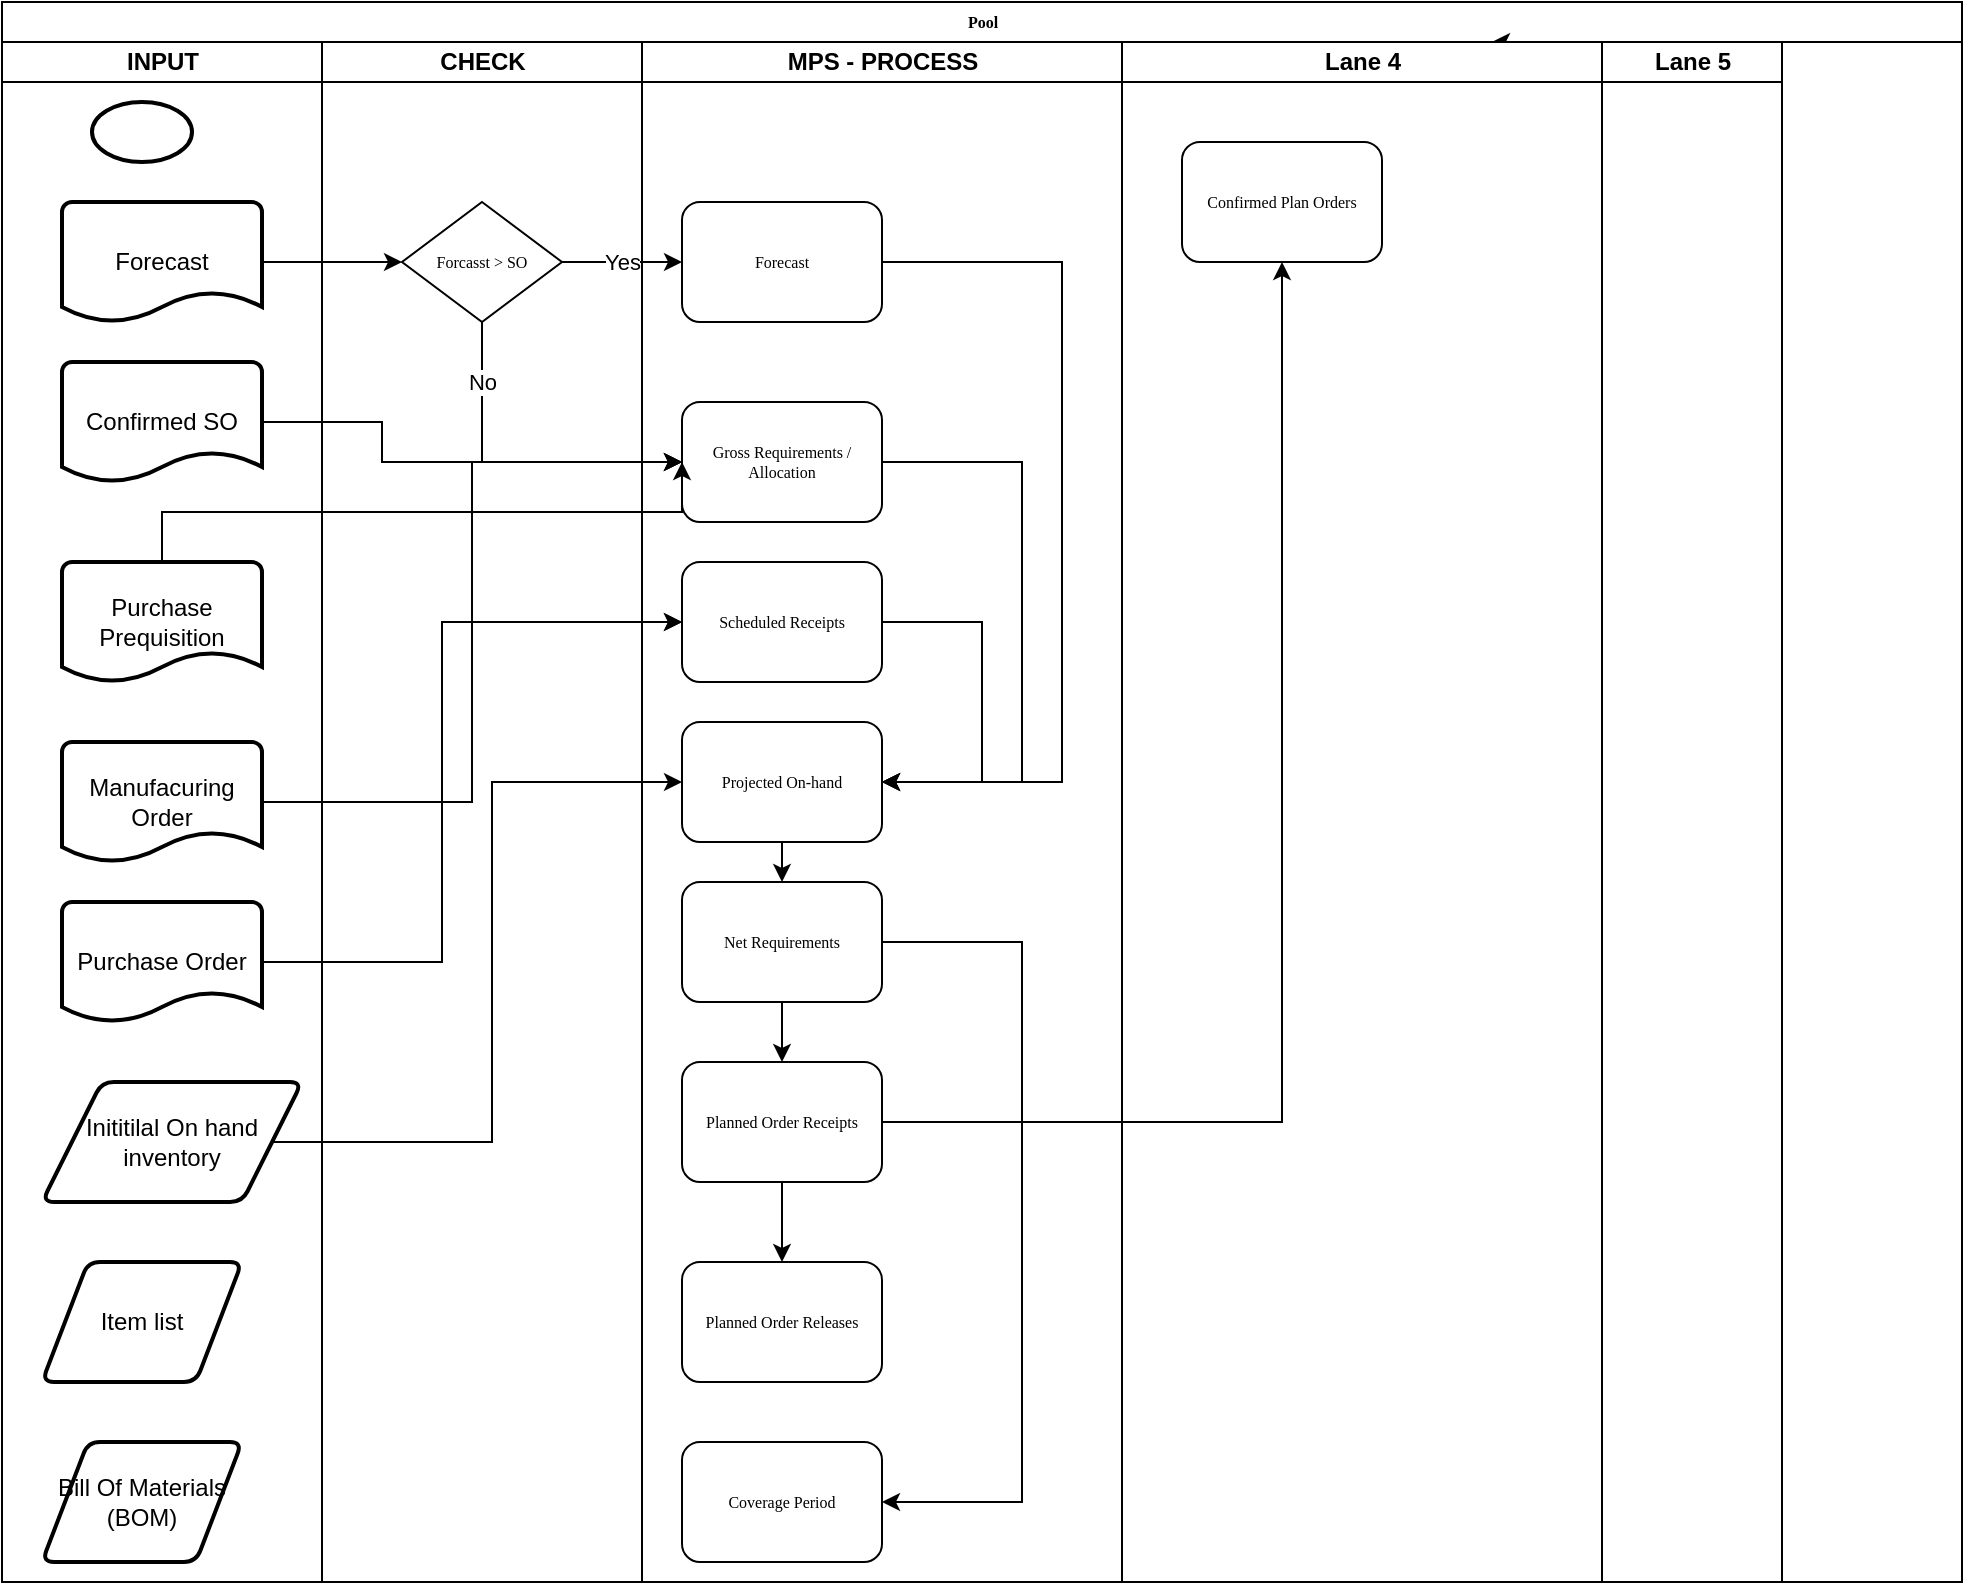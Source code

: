 <mxfile version="20.3.6" type="github">
  <diagram name="Page-1" id="74e2e168-ea6b-b213-b513-2b3c1d86103e">
    <mxGraphModel dx="1022" dy="476" grid="1" gridSize="10" guides="1" tooltips="1" connect="1" arrows="1" fold="1" page="1" pageScale="1" pageWidth="1100" pageHeight="850" background="none" math="0" shadow="0">
      <root>
        <mxCell id="0" />
        <mxCell id="1" parent="0" />
        <mxCell id="77e6c97f196da883-1" value="Pool" style="swimlane;html=1;childLayout=stackLayout;startSize=20;rounded=0;shadow=0;labelBackgroundColor=none;strokeWidth=1;fontFamily=Verdana;fontSize=8;align=center;" parent="1" vertex="1">
          <mxGeometry x="50" y="40" width="980" height="790" as="geometry" />
        </mxCell>
        <mxCell id="77e6c97f196da883-2" value="INPUT" style="swimlane;html=1;startSize=20;" parent="77e6c97f196da883-1" vertex="1">
          <mxGeometry y="20" width="160" height="770" as="geometry" />
        </mxCell>
        <mxCell id="5kwwU9iEzWPKpDH_7ptS-1" value="Confirmed SO" style="strokeWidth=2;html=1;shape=mxgraph.flowchart.document2;whiteSpace=wrap;size=0.25;" parent="77e6c97f196da883-2" vertex="1">
          <mxGeometry x="30" y="160" width="100" height="60" as="geometry" />
        </mxCell>
        <mxCell id="5kwwU9iEzWPKpDH_7ptS-2" value="Forecast" style="strokeWidth=2;html=1;shape=mxgraph.flowchart.document2;whiteSpace=wrap;size=0.25;" parent="77e6c97f196da883-2" vertex="1">
          <mxGeometry x="30" y="80" width="100" height="60" as="geometry" />
        </mxCell>
        <mxCell id="5kwwU9iEzWPKpDH_7ptS-3" value="Manufacuring Order" style="strokeWidth=2;html=1;shape=mxgraph.flowchart.document2;whiteSpace=wrap;size=0.25;" parent="77e6c97f196da883-2" vertex="1">
          <mxGeometry x="30" y="350" width="100" height="60" as="geometry" />
        </mxCell>
        <mxCell id="5kwwU9iEzWPKpDH_7ptS-4" value="" style="strokeWidth=2;html=1;shape=mxgraph.flowchart.start_1;whiteSpace=wrap;" parent="77e6c97f196da883-2" vertex="1">
          <mxGeometry x="45" y="30" width="50" height="30" as="geometry" />
        </mxCell>
        <mxCell id="5kwwU9iEzWPKpDH_7ptS-5" value="Item list" style="shape=parallelogram;html=1;strokeWidth=2;perimeter=parallelogramPerimeter;whiteSpace=wrap;rounded=1;arcSize=12;size=0.23;" parent="77e6c97f196da883-2" vertex="1">
          <mxGeometry x="20" y="610" width="100" height="60" as="geometry" />
        </mxCell>
        <mxCell id="5kwwU9iEzWPKpDH_7ptS-47" value="Bill Of Materials&lt;br&gt;(BOM)" style="shape=parallelogram;html=1;strokeWidth=2;perimeter=parallelogramPerimeter;whiteSpace=wrap;rounded=1;arcSize=12;size=0.23;" parent="77e6c97f196da883-2" vertex="1">
          <mxGeometry x="20" y="700" width="100" height="60" as="geometry" />
        </mxCell>
        <mxCell id="5kwwU9iEzWPKpDH_7ptS-49" value="Purchase Order" style="strokeWidth=2;html=1;shape=mxgraph.flowchart.document2;whiteSpace=wrap;size=0.25;" parent="77e6c97f196da883-2" vertex="1">
          <mxGeometry x="30" y="430" width="100" height="60" as="geometry" />
        </mxCell>
        <mxCell id="9wzl4LR-gHRfUlmrai3C-31" value="Inititilal On hand inventory" style="shape=parallelogram;html=1;strokeWidth=2;perimeter=parallelogramPerimeter;whiteSpace=wrap;rounded=1;arcSize=12;size=0.23;" vertex="1" parent="77e6c97f196da883-2">
          <mxGeometry x="20" y="520" width="130" height="60" as="geometry" />
        </mxCell>
        <mxCell id="cs6pRG8HyJXlDDvrZ59S-1" value="Purchase Prequisition" style="strokeWidth=2;html=1;shape=mxgraph.flowchart.document2;whiteSpace=wrap;size=0.25;" parent="77e6c97f196da883-2" vertex="1">
          <mxGeometry x="30" y="260" width="100" height="60" as="geometry" />
        </mxCell>
        <mxCell id="77e6c97f196da883-3" value="CHECK" style="swimlane;html=1;startSize=20;" parent="77e6c97f196da883-1" vertex="1">
          <mxGeometry x="160" y="20" width="160" height="770" as="geometry" />
        </mxCell>
        <mxCell id="77e6c97f196da883-20" value="Forcasst &amp;gt; SO" style="rhombus;whiteSpace=wrap;html=1;rounded=0;shadow=0;labelBackgroundColor=none;strokeWidth=1;fontFamily=Verdana;fontSize=8;align=center;" parent="77e6c97f196da883-3" vertex="1">
          <mxGeometry x="40" y="80" width="80" height="60" as="geometry" />
        </mxCell>
        <mxCell id="77e6c97f196da883-4" value="MPS - PROCESS" style="swimlane;html=1;startSize=20;" parent="77e6c97f196da883-1" vertex="1">
          <mxGeometry x="320" y="20" width="240" height="770" as="geometry" />
        </mxCell>
        <mxCell id="9wzl4LR-gHRfUlmrai3C-47" style="edgeStyle=elbowEdgeStyle;rounded=0;orthogonalLoop=1;jettySize=auto;html=1;entryX=1;entryY=0.5;entryDx=0;entryDy=0;" edge="1" parent="77e6c97f196da883-4" source="77e6c97f196da883-14" target="9wzl4LR-gHRfUlmrai3C-34">
          <mxGeometry relative="1" as="geometry">
            <Array as="points">
              <mxPoint x="190" y="620" />
            </Array>
          </mxGeometry>
        </mxCell>
        <mxCell id="9wzl4LR-gHRfUlmrai3C-50" style="edgeStyle=elbowEdgeStyle;rounded=0;orthogonalLoop=1;jettySize=auto;elbow=vertical;html=1;" edge="1" parent="77e6c97f196da883-4" source="77e6c97f196da883-14" target="77e6c97f196da883-21">
          <mxGeometry relative="1" as="geometry" />
        </mxCell>
        <mxCell id="77e6c97f196da883-14" value="Net Requirements" style="rounded=1;whiteSpace=wrap;html=1;shadow=0;labelBackgroundColor=none;strokeWidth=1;fontFamily=Verdana;fontSize=8;align=center;" parent="77e6c97f196da883-4" vertex="1">
          <mxGeometry x="20" y="420" width="100" height="60" as="geometry" />
        </mxCell>
        <mxCell id="9wzl4LR-gHRfUlmrai3C-52" style="edgeStyle=elbowEdgeStyle;rounded=0;orthogonalLoop=1;jettySize=auto;elbow=vertical;html=1;entryX=1;entryY=0.5;entryDx=0;entryDy=0;" edge="1" parent="77e6c97f196da883-4" source="77e6c97f196da883-12" target="9wzl4LR-gHRfUlmrai3C-30">
          <mxGeometry relative="1" as="geometry">
            <Array as="points">
              <mxPoint x="190" y="270" />
            </Array>
          </mxGeometry>
        </mxCell>
        <mxCell id="77e6c97f196da883-12" value="Gross Requirements / Allocation" style="rounded=1;whiteSpace=wrap;html=1;shadow=0;labelBackgroundColor=none;strokeWidth=1;fontFamily=Verdana;fontSize=8;align=center;" parent="77e6c97f196da883-4" vertex="1">
          <mxGeometry x="20" y="180" width="100" height="60" as="geometry" />
        </mxCell>
        <mxCell id="9wzl4LR-gHRfUlmrai3C-51" style="edgeStyle=elbowEdgeStyle;rounded=0;orthogonalLoop=1;jettySize=auto;html=1;entryX=1;entryY=0.5;entryDx=0;entryDy=0;elbow=vertical;" edge="1" parent="77e6c97f196da883-4" source="77e6c97f196da883-18" target="9wzl4LR-gHRfUlmrai3C-30">
          <mxGeometry relative="1" as="geometry">
            <Array as="points">
              <mxPoint x="210" y="240" />
            </Array>
          </mxGeometry>
        </mxCell>
        <mxCell id="77e6c97f196da883-18" value="Forecast" style="rounded=1;whiteSpace=wrap;html=1;shadow=0;labelBackgroundColor=none;strokeWidth=1;fontFamily=Verdana;fontSize=8;align=center;" parent="77e6c97f196da883-4" vertex="1">
          <mxGeometry x="20" y="80" width="100" height="60" as="geometry" />
        </mxCell>
        <mxCell id="9wzl4LR-gHRfUlmrai3C-53" style="edgeStyle=elbowEdgeStyle;rounded=0;orthogonalLoop=1;jettySize=auto;elbow=vertical;html=1;" edge="1" parent="77e6c97f196da883-4" source="77e6c97f196da883-17" target="9wzl4LR-gHRfUlmrai3C-30">
          <mxGeometry relative="1" as="geometry">
            <Array as="points">
              <mxPoint x="170" y="370" />
            </Array>
          </mxGeometry>
        </mxCell>
        <mxCell id="77e6c97f196da883-17" value="Scheduled Receipts" style="rounded=1;whiteSpace=wrap;html=1;shadow=0;labelBackgroundColor=none;strokeWidth=1;fontFamily=Verdana;fontSize=8;align=center;" parent="77e6c97f196da883-4" vertex="1">
          <mxGeometry x="20" y="260" width="100" height="60" as="geometry" />
        </mxCell>
        <mxCell id="9wzl4LR-gHRfUlmrai3C-57" style="edgeStyle=elbowEdgeStyle;rounded=0;orthogonalLoop=1;jettySize=auto;elbow=vertical;html=1;" edge="1" parent="77e6c97f196da883-4" source="9wzl4LR-gHRfUlmrai3C-30" target="77e6c97f196da883-14">
          <mxGeometry relative="1" as="geometry" />
        </mxCell>
        <mxCell id="9wzl4LR-gHRfUlmrai3C-30" value="Projected On-hand" style="rounded=1;whiteSpace=wrap;html=1;shadow=0;labelBackgroundColor=none;strokeWidth=1;fontFamily=Verdana;fontSize=8;align=center;" vertex="1" parent="77e6c97f196da883-4">
          <mxGeometry x="20" y="340" width="100" height="60" as="geometry" />
        </mxCell>
        <mxCell id="77e6c97f196da883-19" value="Planned Order Releases" style="rounded=1;whiteSpace=wrap;html=1;shadow=0;labelBackgroundColor=none;strokeWidth=1;fontFamily=Verdana;fontSize=8;align=center;" parent="77e6c97f196da883-4" vertex="1">
          <mxGeometry x="20" y="610" width="100" height="60" as="geometry" />
        </mxCell>
        <mxCell id="9wzl4LR-gHRfUlmrai3C-46" style="edgeStyle=elbowEdgeStyle;rounded=0;orthogonalLoop=1;jettySize=auto;html=1;" edge="1" parent="77e6c97f196da883-4" source="77e6c97f196da883-21" target="77e6c97f196da883-19">
          <mxGeometry relative="1" as="geometry" />
        </mxCell>
        <mxCell id="77e6c97f196da883-21" value="Planned Order Receipts" style="rounded=1;whiteSpace=wrap;html=1;shadow=0;labelBackgroundColor=none;strokeWidth=1;fontFamily=Verdana;fontSize=8;align=center;" parent="77e6c97f196da883-4" vertex="1">
          <mxGeometry x="20" y="510" width="100" height="60" as="geometry" />
        </mxCell>
        <mxCell id="9wzl4LR-gHRfUlmrai3C-34" value="Coverage Period" style="rounded=1;whiteSpace=wrap;html=1;shadow=0;labelBackgroundColor=none;strokeWidth=1;fontFamily=Verdana;fontSize=8;align=center;" vertex="1" parent="77e6c97f196da883-4">
          <mxGeometry x="20" y="700" width="100" height="60" as="geometry" />
        </mxCell>
        <mxCell id="9wzl4LR-gHRfUlmrai3C-56" style="edgeStyle=elbowEdgeStyle;rounded=0;orthogonalLoop=1;jettySize=auto;elbow=vertical;html=1;exitX=1;exitY=0;exitDx=0;exitDy=0;entryX=0.5;entryY=0;entryDx=0;entryDy=0;" edge="1" parent="77e6c97f196da883-1" source="77e6c97f196da883-5">
          <mxGeometry relative="1" as="geometry">
            <mxPoint x="745" y="20" as="targetPoint" />
          </mxGeometry>
        </mxCell>
        <mxCell id="9wzl4LR-gHRfUlmrai3C-35" style="edgeStyle=orthogonalEdgeStyle;rounded=0;orthogonalLoop=1;jettySize=auto;html=1;exitX=1;exitY=0.5;exitDx=0;exitDy=0;exitPerimeter=0;entryX=0;entryY=0.5;entryDx=0;entryDy=0;" edge="1" parent="77e6c97f196da883-1" source="5kwwU9iEzWPKpDH_7ptS-2" target="77e6c97f196da883-20">
          <mxGeometry relative="1" as="geometry" />
        </mxCell>
        <mxCell id="9wzl4LR-gHRfUlmrai3C-36" value="Yes" style="edgeStyle=orthogonalEdgeStyle;rounded=0;orthogonalLoop=1;jettySize=auto;html=1;" edge="1" parent="77e6c97f196da883-1" source="77e6c97f196da883-20" target="77e6c97f196da883-18">
          <mxGeometry relative="1" as="geometry" />
        </mxCell>
        <mxCell id="9wzl4LR-gHRfUlmrai3C-38" value="No" style="edgeStyle=orthogonalEdgeStyle;rounded=0;orthogonalLoop=1;jettySize=auto;html=1;entryX=0;entryY=0.5;entryDx=0;entryDy=0;" edge="1" parent="77e6c97f196da883-1" source="77e6c97f196da883-20" target="77e6c97f196da883-12">
          <mxGeometry x="-0.647" relative="1" as="geometry">
            <Array as="points">
              <mxPoint x="240" y="230" />
            </Array>
            <mxPoint as="offset" />
          </mxGeometry>
        </mxCell>
        <mxCell id="9wzl4LR-gHRfUlmrai3C-39" style="edgeStyle=orthogonalEdgeStyle;rounded=0;orthogonalLoop=1;jettySize=auto;html=1;entryX=0;entryY=0.5;entryDx=0;entryDy=0;" edge="1" parent="77e6c97f196da883-1" source="5kwwU9iEzWPKpDH_7ptS-1" target="77e6c97f196da883-12">
          <mxGeometry relative="1" as="geometry">
            <Array as="points">
              <mxPoint x="190" y="210" />
              <mxPoint x="190" y="230" />
            </Array>
          </mxGeometry>
        </mxCell>
        <mxCell id="9wzl4LR-gHRfUlmrai3C-41" style="edgeStyle=orthogonalEdgeStyle;rounded=0;orthogonalLoop=1;jettySize=auto;html=1;entryX=0;entryY=0.5;entryDx=0;entryDy=0;" edge="1" parent="77e6c97f196da883-1" source="5kwwU9iEzWPKpDH_7ptS-3" target="77e6c97f196da883-12">
          <mxGeometry relative="1" as="geometry" />
        </mxCell>
        <mxCell id="9wzl4LR-gHRfUlmrai3C-42" style="edgeStyle=orthogonalEdgeStyle;rounded=0;orthogonalLoop=1;jettySize=auto;html=1;entryX=0;entryY=0.5;entryDx=0;entryDy=0;" edge="1" parent="77e6c97f196da883-1" source="9wzl4LR-gHRfUlmrai3C-31" target="9wzl4LR-gHRfUlmrai3C-30">
          <mxGeometry relative="1" as="geometry" />
        </mxCell>
        <mxCell id="9wzl4LR-gHRfUlmrai3C-43" style="edgeStyle=orthogonalEdgeStyle;rounded=0;orthogonalLoop=1;jettySize=auto;html=1;entryX=0;entryY=0.5;entryDx=0;entryDy=0;" edge="1" parent="77e6c97f196da883-1" source="5kwwU9iEzWPKpDH_7ptS-3" target="77e6c97f196da883-17">
          <mxGeometry relative="1" as="geometry">
            <Array as="points">
              <mxPoint x="220" y="400" />
              <mxPoint x="220" y="310" />
            </Array>
          </mxGeometry>
        </mxCell>
        <mxCell id="9wzl4LR-gHRfUlmrai3C-48" style="edgeStyle=elbowEdgeStyle;rounded=0;orthogonalLoop=1;jettySize=auto;html=1;entryX=0;entryY=0.5;entryDx=0;entryDy=0;" edge="1" parent="77e6c97f196da883-1" source="5kwwU9iEzWPKpDH_7ptS-49" target="77e6c97f196da883-17">
          <mxGeometry relative="1" as="geometry">
            <Array as="points">
              <mxPoint x="220" y="390" />
              <mxPoint x="210" y="410" />
            </Array>
          </mxGeometry>
        </mxCell>
        <mxCell id="9wzl4LR-gHRfUlmrai3C-40" style="edgeStyle=elbowEdgeStyle;rounded=0;orthogonalLoop=1;jettySize=auto;html=1;entryX=0;entryY=0.5;entryDx=0;entryDy=0;elbow=vertical;" edge="1" parent="77e6c97f196da883-1" source="cs6pRG8HyJXlDDvrZ59S-1" target="77e6c97f196da883-12">
          <mxGeometry relative="1" as="geometry" />
        </mxCell>
        <mxCell id="77e6c97f196da883-5" value="Lane 4" style="swimlane;html=1;startSize=20;" parent="77e6c97f196da883-1" vertex="1">
          <mxGeometry x="560" y="20" width="240" height="770" as="geometry" />
        </mxCell>
        <mxCell id="9wzl4LR-gHRfUlmrai3C-58" value="Confirmed Plan Orders" style="rounded=1;whiteSpace=wrap;html=1;shadow=0;labelBackgroundColor=none;strokeWidth=1;fontFamily=Verdana;fontSize=8;align=center;" vertex="1" parent="77e6c97f196da883-5">
          <mxGeometry x="30" y="50" width="100" height="60" as="geometry" />
        </mxCell>
        <mxCell id="77e6c97f196da883-6" value="Lane 5" style="swimlane;html=1;startSize=20;" parent="77e6c97f196da883-1" vertex="1">
          <mxGeometry x="800" y="20" width="90" height="770" as="geometry" />
        </mxCell>
        <mxCell id="9wzl4LR-gHRfUlmrai3C-59" style="edgeStyle=elbowEdgeStyle;rounded=0;orthogonalLoop=1;jettySize=auto;elbow=vertical;html=1;exitX=1;exitY=0.5;exitDx=0;exitDy=0;entryX=0.5;entryY=1;entryDx=0;entryDy=0;" edge="1" parent="77e6c97f196da883-1" source="77e6c97f196da883-21" target="9wzl4LR-gHRfUlmrai3C-58">
          <mxGeometry relative="1" as="geometry">
            <mxPoint x="600" y="90" as="targetPoint" />
            <Array as="points">
              <mxPoint x="540" y="560" />
              <mxPoint x="680" y="510" />
              <mxPoint x="630" y="510" />
              <mxPoint x="500" y="570" />
              <mxPoint x="510" y="660" />
              <mxPoint x="580" y="660" />
            </Array>
          </mxGeometry>
        </mxCell>
      </root>
    </mxGraphModel>
  </diagram>
</mxfile>
